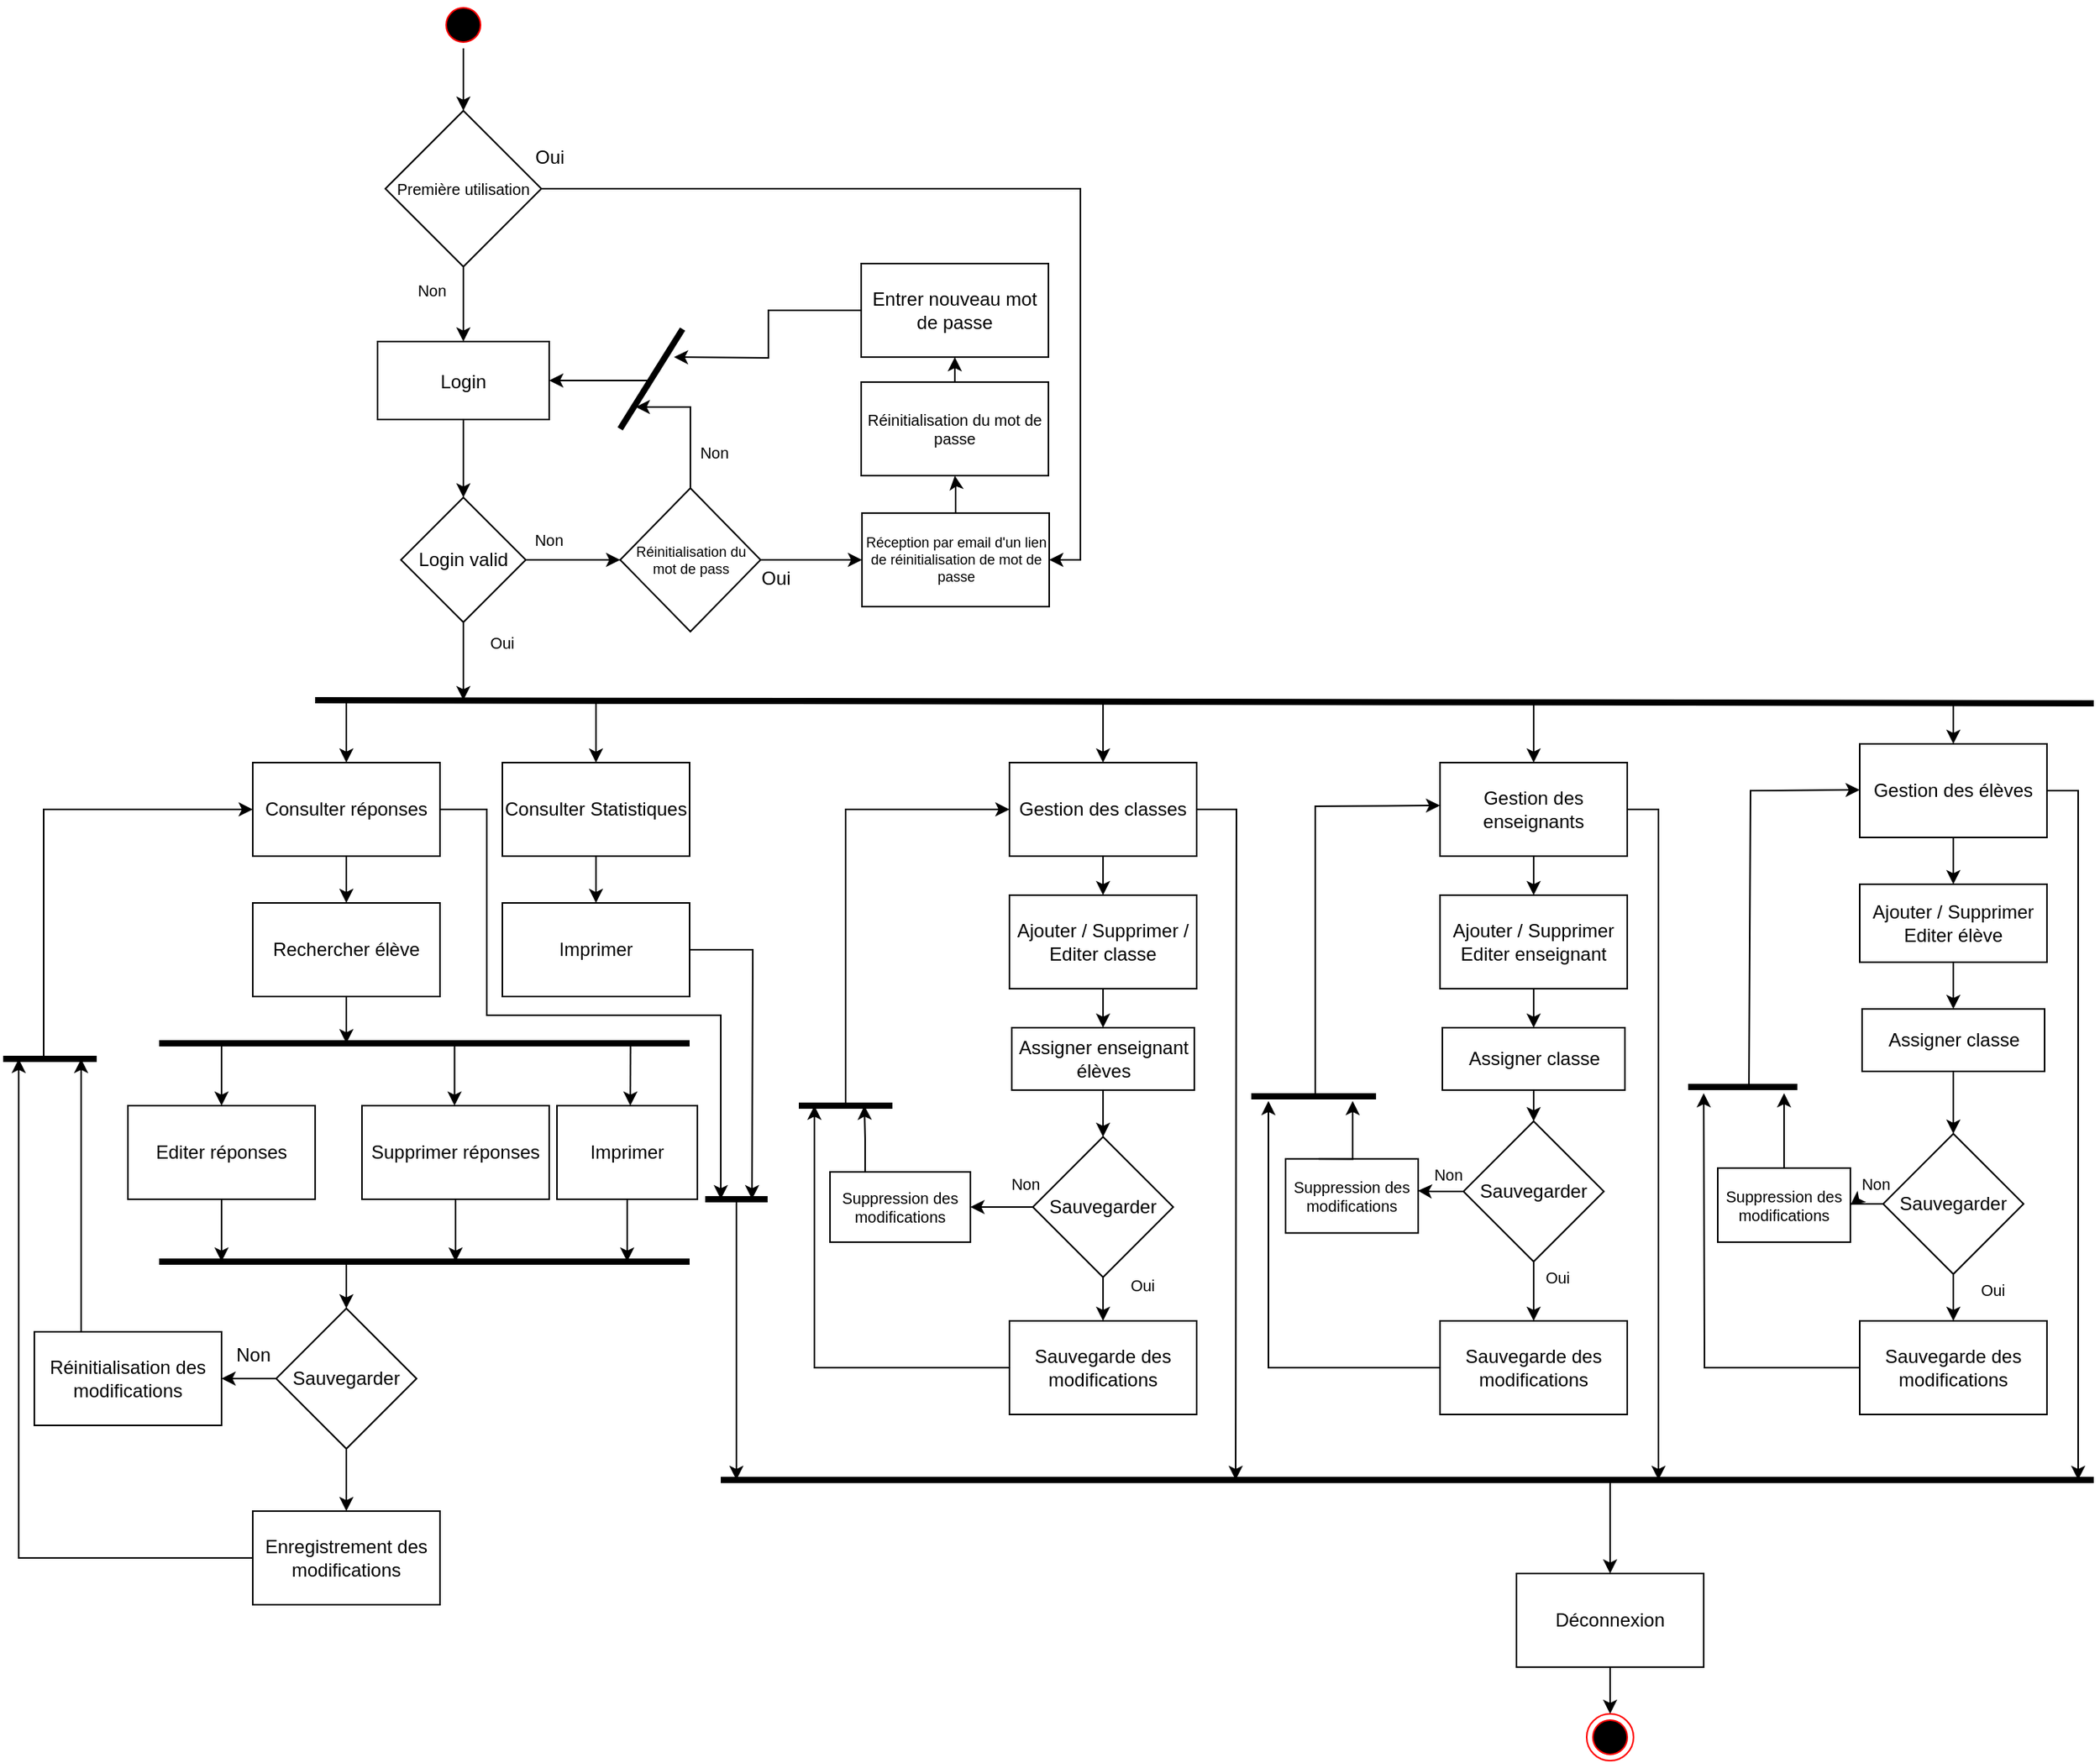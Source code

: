 <mxfile version="19.0.3" type="github">
  <diagram name="Page-1" id="e7e014a7-5840-1c2e-5031-d8a46d1fe8dd">
    <mxGraphModel dx="1671" dy="-974" grid="1" gridSize="10" guides="1" tooltips="1" connect="1" arrows="1" fold="1" page="1" pageScale="1" pageWidth="1169" pageHeight="826" background="none" math="0" shadow="0">
      <root>
        <mxCell id="0" />
        <mxCell id="1" parent="0" />
        <mxCell id="b-h9vzr8dmF4CkKrtyQC-57" style="edgeStyle=orthogonalEdgeStyle;rounded=0;orthogonalLoop=1;jettySize=auto;html=1;" parent="1" source="aiCcN-2ICW_fQ1aedBpy-7" edge="1">
          <mxGeometry relative="1" as="geometry">
            <mxPoint x="470" y="2428" as="targetPoint" />
            <Array as="points">
              <mxPoint x="320" y="2178" />
              <mxPoint x="320" y="2310" />
              <mxPoint x="470" y="2310" />
            </Array>
          </mxGeometry>
        </mxCell>
        <mxCell id="aiCcN-2ICW_fQ1aedBpy-7" value="Consulter réponses" style="rounded=0;whiteSpace=wrap;html=1;fillColor=none;" parent="1" vertex="1">
          <mxGeometry x="170" y="2148" width="120" height="60" as="geometry" />
        </mxCell>
        <mxCell id="aiCcN-2ICW_fQ1aedBpy-23" style="edgeStyle=orthogonalEdgeStyle;rounded=0;orthogonalLoop=1;jettySize=auto;html=1;strokeWidth=1;" parent="1" source="aiCcN-2ICW_fQ1aedBpy-9" edge="1">
          <mxGeometry relative="1" as="geometry">
            <mxPoint x="230" y="2328" as="targetPoint" />
          </mxGeometry>
        </mxCell>
        <mxCell id="aiCcN-2ICW_fQ1aedBpy-9" value="Rechercher élève" style="rounded=0;whiteSpace=wrap;html=1;fillColor=none;" parent="1" vertex="1">
          <mxGeometry x="170" y="2238" width="120" height="60" as="geometry" />
        </mxCell>
        <mxCell id="aiCcN-2ICW_fQ1aedBpy-12" value="" style="endArrow=none;html=1;rounded=0;strokeWidth=4;" parent="1" edge="1">
          <mxGeometry width="50" height="50" relative="1" as="geometry">
            <mxPoint x="210" y="2108" as="sourcePoint" />
            <mxPoint x="1350" y="2110" as="targetPoint" />
          </mxGeometry>
        </mxCell>
        <mxCell id="b-h9vzr8dmF4CkKrtyQC-61" style="edgeStyle=orthogonalEdgeStyle;rounded=0;orthogonalLoop=1;jettySize=auto;html=1;" parent="1" source="aiCcN-2ICW_fQ1aedBpy-13" edge="1">
          <mxGeometry relative="1" as="geometry">
            <mxPoint x="150" y="2468" as="targetPoint" />
          </mxGeometry>
        </mxCell>
        <mxCell id="aiCcN-2ICW_fQ1aedBpy-13" value="Editer réponses" style="rounded=0;whiteSpace=wrap;html=1;fillColor=none;" parent="1" vertex="1">
          <mxGeometry x="90" y="2368" width="120" height="60" as="geometry" />
        </mxCell>
        <mxCell id="b-h9vzr8dmF4CkKrtyQC-55" style="edgeStyle=orthogonalEdgeStyle;rounded=0;orthogonalLoop=1;jettySize=auto;html=1;entryX=0.5;entryY=0;entryDx=0;entryDy=0;" parent="1" source="aiCcN-2ICW_fQ1aedBpy-15" target="b-h9vzr8dmF4CkKrtyQC-54" edge="1">
          <mxGeometry relative="1" as="geometry" />
        </mxCell>
        <mxCell id="aiCcN-2ICW_fQ1aedBpy-15" value="Consulter Statistiques" style="rounded=0;whiteSpace=wrap;html=1;fillColor=none;" parent="1" vertex="1">
          <mxGeometry x="330" y="2148" width="120" height="60" as="geometry" />
        </mxCell>
        <mxCell id="aiCcN-2ICW_fQ1aedBpy-16" value="" style="endArrow=classic;html=1;rounded=0;strokeWidth=1;entryX=0.5;entryY=0;entryDx=0;entryDy=0;" parent="1" target="aiCcN-2ICW_fQ1aedBpy-7" edge="1">
          <mxGeometry width="50" height="50" relative="1" as="geometry">
            <mxPoint x="230" y="2108" as="sourcePoint" />
            <mxPoint x="570" y="2158" as="targetPoint" />
          </mxGeometry>
        </mxCell>
        <mxCell id="aiCcN-2ICW_fQ1aedBpy-17" value="" style="endArrow=classic;html=1;rounded=0;strokeWidth=1;entryX=0.5;entryY=0;entryDx=0;entryDy=0;" parent="1" target="aiCcN-2ICW_fQ1aedBpy-15" edge="1">
          <mxGeometry width="50" height="50" relative="1" as="geometry">
            <mxPoint x="390" y="2108" as="sourcePoint" />
            <mxPoint x="240" y="2158" as="targetPoint" />
          </mxGeometry>
        </mxCell>
        <mxCell id="aiCcN-2ICW_fQ1aedBpy-18" value="" style="endArrow=none;html=1;rounded=0;strokeWidth=4;" parent="1" edge="1">
          <mxGeometry width="50" height="50" relative="1" as="geometry">
            <mxPoint x="110" y="2328" as="sourcePoint" />
            <mxPoint x="450" y="2328" as="targetPoint" />
          </mxGeometry>
        </mxCell>
        <mxCell id="aiCcN-2ICW_fQ1aedBpy-19" value="" style="endArrow=classic;html=1;rounded=0;strokeWidth=1;" parent="1" edge="1">
          <mxGeometry width="50" height="50" relative="1" as="geometry">
            <mxPoint x="299.33" y="2328" as="sourcePoint" />
            <mxPoint x="299.33" y="2368" as="targetPoint" />
          </mxGeometry>
        </mxCell>
        <mxCell id="aiCcN-2ICW_fQ1aedBpy-20" value="" style="endArrow=classic;html=1;rounded=0;strokeWidth=1;" parent="1" edge="1">
          <mxGeometry width="50" height="50" relative="1" as="geometry">
            <mxPoint x="150" y="2328" as="sourcePoint" />
            <mxPoint x="150" y="2368" as="targetPoint" />
          </mxGeometry>
        </mxCell>
        <mxCell id="aiCcN-2ICW_fQ1aedBpy-21" value="" style="endArrow=classic;html=1;rounded=0;strokeWidth=1;exitX=0.5;exitY=1;exitDx=0;exitDy=0;" parent="1" source="aiCcN-2ICW_fQ1aedBpy-7" edge="1">
          <mxGeometry width="50" height="50" relative="1" as="geometry">
            <mxPoint x="520" y="2288" as="sourcePoint" />
            <mxPoint x="230" y="2238" as="targetPoint" />
          </mxGeometry>
        </mxCell>
        <mxCell id="b-h9vzr8dmF4CkKrtyQC-62" style="edgeStyle=orthogonalEdgeStyle;rounded=0;orthogonalLoop=1;jettySize=auto;html=1;" parent="1" source="aiCcN-2ICW_fQ1aedBpy-22" edge="1">
          <mxGeometry relative="1" as="geometry">
            <mxPoint x="300" y="2468" as="targetPoint" />
          </mxGeometry>
        </mxCell>
        <mxCell id="aiCcN-2ICW_fQ1aedBpy-22" value="Supprimer réponses" style="rounded=0;whiteSpace=wrap;html=1;fillColor=none;" parent="1" vertex="1">
          <mxGeometry x="240" y="2368" width="120" height="60" as="geometry" />
        </mxCell>
        <mxCell id="aiCcN-2ICW_fQ1aedBpy-24" value="" style="endArrow=none;html=1;rounded=0;strokeWidth=4;" parent="1" edge="1">
          <mxGeometry width="50" height="50" relative="1" as="geometry">
            <mxPoint x="110" y="2468" as="sourcePoint" />
            <mxPoint x="450" y="2468" as="targetPoint" />
          </mxGeometry>
        </mxCell>
        <mxCell id="aiCcN-2ICW_fQ1aedBpy-36" style="edgeStyle=orthogonalEdgeStyle;rounded=0;orthogonalLoop=1;jettySize=auto;html=1;entryX=1;entryY=0.5;entryDx=0;entryDy=0;strokeWidth=1;" parent="1" source="aiCcN-2ICW_fQ1aedBpy-28" target="aiCcN-2ICW_fQ1aedBpy-35" edge="1">
          <mxGeometry relative="1" as="geometry" />
        </mxCell>
        <mxCell id="aiCcN-2ICW_fQ1aedBpy-39" value="" style="edgeStyle=orthogonalEdgeStyle;rounded=0;orthogonalLoop=1;jettySize=auto;html=1;strokeWidth=1;" parent="1" source="aiCcN-2ICW_fQ1aedBpy-28" target="aiCcN-2ICW_fQ1aedBpy-38" edge="1">
          <mxGeometry relative="1" as="geometry" />
        </mxCell>
        <mxCell id="aiCcN-2ICW_fQ1aedBpy-28" value="Sauvegarder" style="rhombus;whiteSpace=wrap;html=1;fillColor=none;" parent="1" vertex="1">
          <mxGeometry x="185" y="2498" width="90" height="90" as="geometry" />
        </mxCell>
        <mxCell id="aiCcN-2ICW_fQ1aedBpy-29" value="" style="endArrow=classic;html=1;rounded=0;strokeWidth=1;entryX=0.5;entryY=0;entryDx=0;entryDy=0;" parent="1" target="aiCcN-2ICW_fQ1aedBpy-28" edge="1">
          <mxGeometry width="50" height="50" relative="1" as="geometry">
            <mxPoint x="230" y="2468" as="sourcePoint" />
            <mxPoint x="570" y="2488" as="targetPoint" />
          </mxGeometry>
        </mxCell>
        <mxCell id="aiCcN-2ICW_fQ1aedBpy-33" value="Non" style="text;html=1;align=center;verticalAlign=middle;resizable=0;points=[];autosize=1;strokeColor=none;fillColor=none;" parent="1" vertex="1">
          <mxGeometry x="150" y="2518" width="40" height="20" as="geometry" />
        </mxCell>
        <mxCell id="aiCcN-2ICW_fQ1aedBpy-42" style="edgeStyle=orthogonalEdgeStyle;rounded=0;orthogonalLoop=1;jettySize=auto;html=1;exitX=0.25;exitY=0;exitDx=0;exitDy=0;strokeWidth=1;" parent="1" source="aiCcN-2ICW_fQ1aedBpy-35" edge="1">
          <mxGeometry relative="1" as="geometry">
            <mxPoint x="60" y="2338" as="targetPoint" />
          </mxGeometry>
        </mxCell>
        <mxCell id="aiCcN-2ICW_fQ1aedBpy-35" value="Réinitialisation des modifications" style="rounded=0;whiteSpace=wrap;html=1;fillColor=none;" parent="1" vertex="1">
          <mxGeometry x="30" y="2513" width="120" height="60" as="geometry" />
        </mxCell>
        <mxCell id="aiCcN-2ICW_fQ1aedBpy-40" style="edgeStyle=orthogonalEdgeStyle;rounded=0;orthogonalLoop=1;jettySize=auto;html=1;strokeWidth=1;" parent="1" source="aiCcN-2ICW_fQ1aedBpy-38" edge="1">
          <mxGeometry relative="1" as="geometry">
            <mxPoint x="20" y="2338" as="targetPoint" />
            <Array as="points">
              <mxPoint x="20" y="2658" />
              <mxPoint x="20" y="2338" />
            </Array>
          </mxGeometry>
        </mxCell>
        <mxCell id="aiCcN-2ICW_fQ1aedBpy-38" value="Enregistrement des modifications" style="whiteSpace=wrap;html=1;fillColor=none;strokeColor=rgb(0, 0, 0);fontColor=rgb(0, 0, 0);" parent="1" vertex="1">
          <mxGeometry x="170" y="2628" width="120" height="60" as="geometry" />
        </mxCell>
        <mxCell id="aiCcN-2ICW_fQ1aedBpy-41" value="" style="endArrow=none;html=1;rounded=0;strokeWidth=4;" parent="1" edge="1">
          <mxGeometry width="50" height="50" relative="1" as="geometry">
            <mxPoint x="10" y="2338" as="sourcePoint" />
            <mxPoint x="70" y="2338" as="targetPoint" />
          </mxGeometry>
        </mxCell>
        <mxCell id="aiCcN-2ICW_fQ1aedBpy-43" value="" style="endArrow=classic;html=1;rounded=0;strokeWidth=1;entryX=0;entryY=0.5;entryDx=0;entryDy=0;" parent="1" target="aiCcN-2ICW_fQ1aedBpy-7" edge="1">
          <mxGeometry width="50" height="50" relative="1" as="geometry">
            <mxPoint x="36" y="2338" as="sourcePoint" />
            <mxPoint x="245" y="2048" as="targetPoint" />
            <Array as="points">
              <mxPoint x="36" y="2178" />
            </Array>
          </mxGeometry>
        </mxCell>
        <mxCell id="aiCcN-2ICW_fQ1aedBpy-47" value="" style="endArrow=none;html=1;rounded=0;strokeWidth=4;" parent="1" edge="1">
          <mxGeometry width="50" height="50" relative="1" as="geometry">
            <mxPoint x="460" y="2428" as="sourcePoint" />
            <mxPoint x="500" y="2428" as="targetPoint" />
          </mxGeometry>
        </mxCell>
        <mxCell id="KSqhROhMekhIrwH0KYsW-96" style="edgeStyle=orthogonalEdgeStyle;rounded=0;orthogonalLoop=1;jettySize=auto;html=1;entryX=0.5;entryY=0;entryDx=0;entryDy=0;fontSize=10;" parent="1" source="aiCcN-2ICW_fQ1aedBpy-48" target="aiCcN-2ICW_fQ1aedBpy-51" edge="1">
          <mxGeometry relative="1" as="geometry" />
        </mxCell>
        <mxCell id="aiCcN-2ICW_fQ1aedBpy-48" value="Déconnexion" style="rounded=0;whiteSpace=wrap;html=1;fillColor=none;" parent="1" vertex="1">
          <mxGeometry x="980" y="2668" width="120" height="60" as="geometry" />
        </mxCell>
        <mxCell id="aiCcN-2ICW_fQ1aedBpy-51" value="" style="ellipse;html=1;shape=endState;fillColor=#000000;strokeColor=#ff0000;" parent="1" vertex="1">
          <mxGeometry x="1025" y="2758" width="30" height="30" as="geometry" />
        </mxCell>
        <mxCell id="KSqhROhMekhIrwH0KYsW-14" value="" style="edgeStyle=orthogonalEdgeStyle;rounded=0;orthogonalLoop=1;jettySize=auto;html=1;" parent="1" source="KSqhROhMekhIrwH0KYsW-10" target="KSqhROhMekhIrwH0KYsW-13" edge="1">
          <mxGeometry relative="1" as="geometry" />
        </mxCell>
        <mxCell id="KSqhROhMekhIrwH0KYsW-93" style="edgeStyle=orthogonalEdgeStyle;rounded=0;orthogonalLoop=1;jettySize=auto;html=1;fontSize=10;" parent="1" source="KSqhROhMekhIrwH0KYsW-10" edge="1">
          <mxGeometry relative="1" as="geometry">
            <mxPoint x="800" y="2608" as="targetPoint" />
          </mxGeometry>
        </mxCell>
        <mxCell id="KSqhROhMekhIrwH0KYsW-10" value="Gestion des classes" style="rounded=0;whiteSpace=wrap;html=1;fillColor=none;" parent="1" vertex="1">
          <mxGeometry x="655" y="2148" width="120" height="60" as="geometry" />
        </mxCell>
        <mxCell id="KSqhROhMekhIrwH0KYsW-19" value="" style="edgeStyle=orthogonalEdgeStyle;rounded=0;orthogonalLoop=1;jettySize=auto;html=1;" parent="1" source="KSqhROhMekhIrwH0KYsW-11" target="KSqhROhMekhIrwH0KYsW-18" edge="1">
          <mxGeometry relative="1" as="geometry" />
        </mxCell>
        <mxCell id="KSqhROhMekhIrwH0KYsW-94" style="edgeStyle=orthogonalEdgeStyle;rounded=0;orthogonalLoop=1;jettySize=auto;html=1;fontSize=10;" parent="1" source="KSqhROhMekhIrwH0KYsW-11" edge="1">
          <mxGeometry relative="1" as="geometry">
            <mxPoint x="1071" y="2608" as="targetPoint" />
            <Array as="points">
              <mxPoint x="1071" y="2178" />
              <mxPoint x="1071" y="2608" />
            </Array>
          </mxGeometry>
        </mxCell>
        <mxCell id="KSqhROhMekhIrwH0KYsW-11" value="Gestion des enseignants" style="rounded=0;whiteSpace=wrap;html=1;fillColor=none;" parent="1" vertex="1">
          <mxGeometry x="931" y="2148" width="120" height="60" as="geometry" />
        </mxCell>
        <mxCell id="KSqhROhMekhIrwH0KYsW-21" value="" style="edgeStyle=orthogonalEdgeStyle;rounded=0;orthogonalLoop=1;jettySize=auto;html=1;" parent="1" source="KSqhROhMekhIrwH0KYsW-12" target="KSqhROhMekhIrwH0KYsW-20" edge="1">
          <mxGeometry relative="1" as="geometry" />
        </mxCell>
        <mxCell id="KSqhROhMekhIrwH0KYsW-95" style="edgeStyle=orthogonalEdgeStyle;rounded=0;orthogonalLoop=1;jettySize=auto;html=1;fontSize=10;" parent="1" source="KSqhROhMekhIrwH0KYsW-12" edge="1">
          <mxGeometry relative="1" as="geometry">
            <mxPoint x="1340" y="2608" as="targetPoint" />
            <Array as="points">
              <mxPoint x="1340" y="2166" />
              <mxPoint x="1340" y="2608" />
            </Array>
          </mxGeometry>
        </mxCell>
        <mxCell id="KSqhROhMekhIrwH0KYsW-12" value="Gestion des élèves" style="rounded=0;whiteSpace=wrap;html=1;fillColor=none;" parent="1" vertex="1">
          <mxGeometry x="1200" y="2136" width="120" height="60" as="geometry" />
        </mxCell>
        <mxCell id="KSqhROhMekhIrwH0KYsW-81" style="edgeStyle=orthogonalEdgeStyle;rounded=0;orthogonalLoop=1;jettySize=auto;html=1;exitX=0.5;exitY=1;exitDx=0;exitDy=0;entryX=0.5;entryY=0;entryDx=0;entryDy=0;fontSize=10;" parent="1" source="KSqhROhMekhIrwH0KYsW-13" target="KSqhROhMekhIrwH0KYsW-80" edge="1">
          <mxGeometry relative="1" as="geometry" />
        </mxCell>
        <mxCell id="KSqhROhMekhIrwH0KYsW-13" value="Ajouter / Supprimer / Editer classe" style="whiteSpace=wrap;html=1;fillColor=none;strokeColor=rgb(0, 0, 0);fontColor=rgb(0, 0, 0);rounded=0;" parent="1" vertex="1">
          <mxGeometry x="655" y="2233" width="120" height="60" as="geometry" />
        </mxCell>
        <mxCell id="KSqhROhMekhIrwH0KYsW-34" value="" style="edgeStyle=orthogonalEdgeStyle;rounded=0;orthogonalLoop=1;jettySize=auto;html=1;" parent="1" source="KSqhROhMekhIrwH0KYsW-15" target="KSqhROhMekhIrwH0KYsW-33" edge="1">
          <mxGeometry relative="1" as="geometry" />
        </mxCell>
        <mxCell id="KSqhROhMekhIrwH0KYsW-56" style="edgeStyle=orthogonalEdgeStyle;rounded=0;orthogonalLoop=1;jettySize=auto;html=1;entryX=1;entryY=0.5;entryDx=0;entryDy=0;fontSize=10;" parent="1" source="KSqhROhMekhIrwH0KYsW-15" target="KSqhROhMekhIrwH0KYsW-55" edge="1">
          <mxGeometry relative="1" as="geometry" />
        </mxCell>
        <mxCell id="KSqhROhMekhIrwH0KYsW-15" value="Sauvegarder" style="rhombus;whiteSpace=wrap;html=1;fillColor=none;" parent="1" vertex="1">
          <mxGeometry x="670" y="2388" width="90" height="90" as="geometry" />
        </mxCell>
        <mxCell id="KSqhROhMekhIrwH0KYsW-78" style="edgeStyle=orthogonalEdgeStyle;rounded=0;orthogonalLoop=1;jettySize=auto;html=1;entryX=0.5;entryY=0;entryDx=0;entryDy=0;fontSize=10;" parent="1" source="KSqhROhMekhIrwH0KYsW-18" target="KSqhROhMekhIrwH0KYsW-77" edge="1">
          <mxGeometry relative="1" as="geometry" />
        </mxCell>
        <mxCell id="KSqhROhMekhIrwH0KYsW-18" value="Ajouter / Supprimer Editer enseignant" style="whiteSpace=wrap;html=1;fillColor=none;strokeColor=rgb(0, 0, 0);fontColor=rgb(0, 0, 0);rounded=0;" parent="1" vertex="1">
          <mxGeometry x="931" y="2233" width="120" height="60" as="geometry" />
        </mxCell>
        <mxCell id="KSqhROhMekhIrwH0KYsW-75" style="edgeStyle=orthogonalEdgeStyle;rounded=0;orthogonalLoop=1;jettySize=auto;html=1;entryX=0.5;entryY=0;entryDx=0;entryDy=0;fontSize=10;" parent="1" source="KSqhROhMekhIrwH0KYsW-20" target="KSqhROhMekhIrwH0KYsW-73" edge="1">
          <mxGeometry relative="1" as="geometry" />
        </mxCell>
        <mxCell id="KSqhROhMekhIrwH0KYsW-20" value="Ajouter / Supprimer Editer élève" style="whiteSpace=wrap;html=1;fillColor=none;strokeColor=rgb(0, 0, 0);fontColor=rgb(0, 0, 0);rounded=0;" parent="1" vertex="1">
          <mxGeometry x="1200" y="2226" width="120" height="50" as="geometry" />
        </mxCell>
        <mxCell id="KSqhROhMekhIrwH0KYsW-36" value="" style="edgeStyle=orthogonalEdgeStyle;rounded=0;orthogonalLoop=1;jettySize=auto;html=1;" parent="1" source="KSqhROhMekhIrwH0KYsW-28" target="KSqhROhMekhIrwH0KYsW-35" edge="1">
          <mxGeometry relative="1" as="geometry" />
        </mxCell>
        <mxCell id="KSqhROhMekhIrwH0KYsW-66" style="edgeStyle=orthogonalEdgeStyle;rounded=0;orthogonalLoop=1;jettySize=auto;html=1;entryX=0.997;entryY=0.428;entryDx=0;entryDy=0;fontSize=10;entryPerimeter=0;" parent="1" source="KSqhROhMekhIrwH0KYsW-28" target="KSqhROhMekhIrwH0KYsW-62" edge="1">
          <mxGeometry relative="1" as="geometry" />
        </mxCell>
        <mxCell id="KSqhROhMekhIrwH0KYsW-28" value="Sauvegarder" style="rhombus;whiteSpace=wrap;html=1;fillColor=none;" parent="1" vertex="1">
          <mxGeometry x="946" y="2378" width="90" height="90" as="geometry" />
        </mxCell>
        <mxCell id="KSqhROhMekhIrwH0KYsW-38" style="edgeStyle=orthogonalEdgeStyle;rounded=0;orthogonalLoop=1;jettySize=auto;html=1;entryX=0.5;entryY=0;entryDx=0;entryDy=0;" parent="1" source="KSqhROhMekhIrwH0KYsW-29" target="KSqhROhMekhIrwH0KYsW-37" edge="1">
          <mxGeometry relative="1" as="geometry" />
        </mxCell>
        <mxCell id="X0ZDAJq-gm27HYrE-t6L-4" style="edgeStyle=orthogonalEdgeStyle;rounded=0;orthogonalLoop=1;jettySize=auto;html=1;entryX=1;entryY=0.5;entryDx=0;entryDy=0;" edge="1" parent="1" source="KSqhROhMekhIrwH0KYsW-29" target="KSqhROhMekhIrwH0KYsW-69">
          <mxGeometry relative="1" as="geometry" />
        </mxCell>
        <mxCell id="KSqhROhMekhIrwH0KYsW-29" value="Sauvegarder" style="rhombus;whiteSpace=wrap;html=1;fillColor=none;" parent="1" vertex="1">
          <mxGeometry x="1215" y="2386" width="90" height="90" as="geometry" />
        </mxCell>
        <mxCell id="KSqhROhMekhIrwH0KYsW-57" style="edgeStyle=orthogonalEdgeStyle;rounded=0;orthogonalLoop=1;jettySize=auto;html=1;fontSize=10;" parent="1" source="KSqhROhMekhIrwH0KYsW-33" edge="1">
          <mxGeometry relative="1" as="geometry">
            <mxPoint x="530" y="2368" as="targetPoint" />
            <Array as="points">
              <mxPoint x="530" y="2536" />
            </Array>
          </mxGeometry>
        </mxCell>
        <mxCell id="KSqhROhMekhIrwH0KYsW-33" value="Sauvegarde des modifications" style="whiteSpace=wrap;html=1;fillColor=none;strokeColor=rgb(0, 0, 0);fontColor=rgb(0, 0, 0);" parent="1" vertex="1">
          <mxGeometry x="655" y="2506" width="120" height="60" as="geometry" />
        </mxCell>
        <mxCell id="KSqhROhMekhIrwH0KYsW-65" style="edgeStyle=orthogonalEdgeStyle;rounded=0;orthogonalLoop=1;jettySize=auto;html=1;fontSize=10;" parent="1" source="KSqhROhMekhIrwH0KYsW-35" edge="1">
          <mxGeometry relative="1" as="geometry">
            <mxPoint x="821" y="2365" as="targetPoint" />
            <Array as="points">
              <mxPoint x="821" y="2536" />
              <mxPoint x="821" y="2368" />
            </Array>
          </mxGeometry>
        </mxCell>
        <mxCell id="KSqhROhMekhIrwH0KYsW-35" value="Sauvegarde des modifications" style="whiteSpace=wrap;html=1;fillColor=none;strokeColor=rgb(0, 0, 0);fontColor=rgb(0, 0, 0);" parent="1" vertex="1">
          <mxGeometry x="931" y="2506" width="120" height="60" as="geometry" />
        </mxCell>
        <mxCell id="X0ZDAJq-gm27HYrE-t6L-6" style="edgeStyle=orthogonalEdgeStyle;rounded=0;orthogonalLoop=1;jettySize=auto;html=1;" edge="1" parent="1" source="KSqhROhMekhIrwH0KYsW-37">
          <mxGeometry relative="1" as="geometry">
            <mxPoint x="1100" y="2360" as="targetPoint" />
          </mxGeometry>
        </mxCell>
        <mxCell id="KSqhROhMekhIrwH0KYsW-37" value="Sauvegarde des modifications" style="whiteSpace=wrap;html=1;fillColor=none;strokeColor=rgb(0, 0, 0);fontColor=rgb(0, 0, 0);" parent="1" vertex="1">
          <mxGeometry x="1200" y="2506" width="120" height="60" as="geometry" />
        </mxCell>
        <mxCell id="KSqhROhMekhIrwH0KYsW-42" value="&lt;font style=&quot;font-size: 10px;&quot;&gt;Non&lt;/font&gt;" style="text;html=1;align=center;verticalAlign=middle;resizable=0;points=[];autosize=1;strokeColor=none;fillColor=none;" parent="1" vertex="1">
          <mxGeometry x="650" y="2408" width="30" height="20" as="geometry" />
        </mxCell>
        <mxCell id="KSqhROhMekhIrwH0KYsW-43" value="&lt;font style=&quot;font-size: 10px;&quot;&gt;Non&lt;/font&gt;" style="text;html=1;align=center;verticalAlign=middle;resizable=0;points=[];autosize=1;strokeColor=none;fillColor=none;" parent="1" vertex="1">
          <mxGeometry x="921" y="2402.15" width="30" height="20" as="geometry" />
        </mxCell>
        <mxCell id="KSqhROhMekhIrwH0KYsW-44" value="&lt;font style=&quot;font-size: 10px;&quot;&gt;Non&lt;/font&gt;" style="text;html=1;align=center;verticalAlign=middle;resizable=0;points=[];autosize=1;strokeColor=none;fillColor=none;" parent="1" vertex="1">
          <mxGeometry x="1195" y="2408" width="30" height="20" as="geometry" />
        </mxCell>
        <mxCell id="KSqhROhMekhIrwH0KYsW-45" value="&lt;font style=&quot;font-size: 10px;&quot;&gt;Oui&lt;/font&gt;" style="text;html=1;align=center;verticalAlign=middle;resizable=0;points=[];autosize=1;strokeColor=none;fillColor=none;" parent="1" vertex="1">
          <mxGeometry x="725" y="2473" width="30" height="20" as="geometry" />
        </mxCell>
        <mxCell id="KSqhROhMekhIrwH0KYsW-46" value="&lt;font style=&quot;font-size: 10px;&quot;&gt;Oui&lt;/font&gt;" style="text;html=1;align=center;verticalAlign=middle;resizable=0;points=[];autosize=1;strokeColor=none;fillColor=none;" parent="1" vertex="1">
          <mxGeometry x="991" y="2468" width="30" height="20" as="geometry" />
        </mxCell>
        <mxCell id="KSqhROhMekhIrwH0KYsW-47" value="&lt;font style=&quot;font-size: 10px;&quot;&gt;Oui&lt;/font&gt;" style="text;html=1;align=center;verticalAlign=middle;resizable=0;points=[];autosize=1;strokeColor=none;fillColor=none;" parent="1" vertex="1">
          <mxGeometry x="1270" y="2476" width="30" height="20" as="geometry" />
        </mxCell>
        <mxCell id="KSqhROhMekhIrwH0KYsW-58" style="edgeStyle=orthogonalEdgeStyle;rounded=0;orthogonalLoop=1;jettySize=auto;html=1;exitX=0.25;exitY=0;exitDx=0;exitDy=0;fontSize=10;" parent="1" source="KSqhROhMekhIrwH0KYsW-55" edge="1">
          <mxGeometry relative="1" as="geometry">
            <mxPoint x="562" y="2368" as="targetPoint" />
            <Array as="points">
              <mxPoint x="562" y="2389" />
              <mxPoint x="562" y="2368" />
            </Array>
          </mxGeometry>
        </mxCell>
        <mxCell id="KSqhROhMekhIrwH0KYsW-55" value="Suppression des modifications" style="rounded=0;whiteSpace=wrap;html=1;fontSize=10;fillColor=none;" parent="1" vertex="1">
          <mxGeometry x="540" y="2410.5" width="90" height="45" as="geometry" />
        </mxCell>
        <mxCell id="KSqhROhMekhIrwH0KYsW-59" value="" style="endArrow=none;html=1;rounded=0;strokeWidth=4;" parent="1" edge="1">
          <mxGeometry width="50" height="50" relative="1" as="geometry">
            <mxPoint x="520" y="2368" as="sourcePoint" />
            <mxPoint x="580" y="2368" as="targetPoint" />
          </mxGeometry>
        </mxCell>
        <mxCell id="KSqhROhMekhIrwH0KYsW-60" value="" style="endArrow=classic;html=1;rounded=0;fontSize=10;entryX=0;entryY=0.5;entryDx=0;entryDy=0;" parent="1" target="KSqhROhMekhIrwH0KYsW-10" edge="1">
          <mxGeometry width="50" height="50" relative="1" as="geometry">
            <mxPoint x="550" y="2368" as="sourcePoint" />
            <mxPoint x="440" y="2258" as="targetPoint" />
            <Array as="points">
              <mxPoint x="550" y="2178" />
            </Array>
          </mxGeometry>
        </mxCell>
        <mxCell id="KSqhROhMekhIrwH0KYsW-61" style="edgeStyle=orthogonalEdgeStyle;rounded=0;orthogonalLoop=1;jettySize=auto;html=1;exitX=0.25;exitY=0;exitDx=0;exitDy=0;fontSize=10;" parent="1" source="KSqhROhMekhIrwH0KYsW-62" edge="1">
          <mxGeometry relative="1" as="geometry">
            <mxPoint x="875" y="2365" as="targetPoint" />
            <Array as="points">
              <mxPoint x="875" y="2402" />
            </Array>
          </mxGeometry>
        </mxCell>
        <mxCell id="KSqhROhMekhIrwH0KYsW-62" value="Suppression des modifications" style="rounded=0;whiteSpace=wrap;html=1;fontSize=10;fillColor=none;" parent="1" vertex="1">
          <mxGeometry x="832" y="2402.15" width="85" height="47.5" as="geometry" />
        </mxCell>
        <mxCell id="KSqhROhMekhIrwH0KYsW-63" value="" style="endArrow=none;html=1;rounded=0;strokeWidth=4;" parent="1" edge="1">
          <mxGeometry width="50" height="50" relative="1" as="geometry">
            <mxPoint x="810" y="2362" as="sourcePoint" />
            <mxPoint x="890" y="2362" as="targetPoint" />
          </mxGeometry>
        </mxCell>
        <mxCell id="KSqhROhMekhIrwH0KYsW-64" value="" style="endArrow=classic;html=1;rounded=0;fontSize=10;entryX=0;entryY=0.5;entryDx=0;entryDy=0;" parent="1" edge="1">
          <mxGeometry width="50" height="50" relative="1" as="geometry">
            <mxPoint x="851" y="2360" as="sourcePoint" />
            <mxPoint x="931" y="2175.5" as="targetPoint" />
            <Array as="points">
              <mxPoint x="851" y="2176" />
            </Array>
          </mxGeometry>
        </mxCell>
        <mxCell id="X0ZDAJq-gm27HYrE-t6L-5" style="edgeStyle=orthogonalEdgeStyle;rounded=0;orthogonalLoop=1;jettySize=auto;html=1;" edge="1" parent="1" source="KSqhROhMekhIrwH0KYsW-69">
          <mxGeometry relative="1" as="geometry">
            <mxPoint x="1151.5" y="2360" as="targetPoint" />
          </mxGeometry>
        </mxCell>
        <mxCell id="KSqhROhMekhIrwH0KYsW-69" value="Suppression des modifications" style="rounded=0;whiteSpace=wrap;html=1;fontSize=10;fillColor=none;" parent="1" vertex="1">
          <mxGeometry x="1109" y="2408" width="85" height="47.5" as="geometry" />
        </mxCell>
        <mxCell id="KSqhROhMekhIrwH0KYsW-70" value="" style="endArrow=none;html=1;rounded=0;strokeWidth=4;" parent="1" edge="1">
          <mxGeometry width="50" height="50" relative="1" as="geometry">
            <mxPoint x="1090" y="2356" as="sourcePoint" />
            <mxPoint x="1160" y="2356" as="targetPoint" />
          </mxGeometry>
        </mxCell>
        <mxCell id="KSqhROhMekhIrwH0KYsW-71" value="" style="endArrow=classic;html=1;rounded=0;fontSize=10;entryX=0;entryY=0.5;entryDx=0;entryDy=0;" parent="1" edge="1">
          <mxGeometry width="50" height="50" relative="1" as="geometry">
            <mxPoint x="1129" y="2355" as="sourcePoint" />
            <mxPoint x="1200" y="2165.5" as="targetPoint" />
            <Array as="points">
              <mxPoint x="1130" y="2166" />
            </Array>
          </mxGeometry>
        </mxCell>
        <mxCell id="KSqhROhMekhIrwH0KYsW-76" style="edgeStyle=orthogonalEdgeStyle;rounded=0;orthogonalLoop=1;jettySize=auto;html=1;entryX=0.5;entryY=0;entryDx=0;entryDy=0;fontSize=10;" parent="1" source="KSqhROhMekhIrwH0KYsW-73" target="KSqhROhMekhIrwH0KYsW-29" edge="1">
          <mxGeometry relative="1" as="geometry" />
        </mxCell>
        <mxCell id="KSqhROhMekhIrwH0KYsW-73" value="Assigner classe" style="rounded=0;whiteSpace=wrap;html=1;fontSize=12;fillColor=none;" parent="1" vertex="1">
          <mxGeometry x="1201.5" y="2306" width="117" height="40" as="geometry" />
        </mxCell>
        <mxCell id="KSqhROhMekhIrwH0KYsW-79" style="edgeStyle=orthogonalEdgeStyle;rounded=0;orthogonalLoop=1;jettySize=auto;html=1;exitX=0.5;exitY=1;exitDx=0;exitDy=0;entryX=0.5;entryY=0;entryDx=0;entryDy=0;fontSize=10;" parent="1" source="KSqhROhMekhIrwH0KYsW-77" target="KSqhROhMekhIrwH0KYsW-28" edge="1">
          <mxGeometry relative="1" as="geometry" />
        </mxCell>
        <mxCell id="KSqhROhMekhIrwH0KYsW-77" value="Assigner classe" style="rounded=0;whiteSpace=wrap;html=1;fontSize=12;fillColor=none;" parent="1" vertex="1">
          <mxGeometry x="932.5" y="2318" width="117" height="40" as="geometry" />
        </mxCell>
        <mxCell id="KSqhROhMekhIrwH0KYsW-82" style="edgeStyle=orthogonalEdgeStyle;rounded=0;orthogonalLoop=1;jettySize=auto;html=1;entryX=0.5;entryY=0;entryDx=0;entryDy=0;fontSize=10;" parent="1" source="KSqhROhMekhIrwH0KYsW-80" target="KSqhROhMekhIrwH0KYsW-15" edge="1">
          <mxGeometry relative="1" as="geometry" />
        </mxCell>
        <mxCell id="KSqhROhMekhIrwH0KYsW-80" value="Assigner enseignant élèves" style="rounded=0;whiteSpace=wrap;html=1;fontSize=12;fillColor=none;" parent="1" vertex="1">
          <mxGeometry x="656.5" y="2318" width="117" height="40" as="geometry" />
        </mxCell>
        <mxCell id="KSqhROhMekhIrwH0KYsW-84" value="" style="endArrow=classic;html=1;rounded=0;fontSize=10;entryX=0.5;entryY=0;entryDx=0;entryDy=0;" parent="1" target="KSqhROhMekhIrwH0KYsW-10" edge="1">
          <mxGeometry width="50" height="50" relative="1" as="geometry">
            <mxPoint x="715" y="2108" as="sourcePoint" />
            <mxPoint x="1000" y="2178" as="targetPoint" />
          </mxGeometry>
        </mxCell>
        <mxCell id="KSqhROhMekhIrwH0KYsW-85" value="" style="endArrow=classic;html=1;rounded=0;fontSize=10;entryX=0.5;entryY=0;entryDx=0;entryDy=0;" parent="1" target="KSqhROhMekhIrwH0KYsW-11" edge="1">
          <mxGeometry width="50" height="50" relative="1" as="geometry">
            <mxPoint x="991" y="2108" as="sourcePoint" />
            <mxPoint x="991" y="2108" as="targetPoint" />
          </mxGeometry>
        </mxCell>
        <mxCell id="KSqhROhMekhIrwH0KYsW-86" value="" style="endArrow=classic;html=1;rounded=0;fontSize=10;entryX=0.5;entryY=0;entryDx=0;entryDy=0;" parent="1" target="KSqhROhMekhIrwH0KYsW-12" edge="1">
          <mxGeometry width="50" height="50" relative="1" as="geometry">
            <mxPoint x="1260" y="2108" as="sourcePoint" />
            <mxPoint x="1060" y="2198" as="targetPoint" />
          </mxGeometry>
        </mxCell>
        <mxCell id="KSqhROhMekhIrwH0KYsW-97" value="" style="endArrow=none;html=1;rounded=0;strokeWidth=4;" parent="1" edge="1">
          <mxGeometry width="50" height="50" relative="1" as="geometry">
            <mxPoint x="470" y="2608" as="sourcePoint" />
            <mxPoint x="1350" y="2608" as="targetPoint" />
          </mxGeometry>
        </mxCell>
        <mxCell id="KSqhROhMekhIrwH0KYsW-99" value="" style="endArrow=classic;html=1;rounded=0;fontSize=10;entryX=0.5;entryY=0;entryDx=0;entryDy=0;" parent="1" target="aiCcN-2ICW_fQ1aedBpy-48" edge="1">
          <mxGeometry width="50" height="50" relative="1" as="geometry">
            <mxPoint x="1040" y="2608" as="sourcePoint" />
            <mxPoint x="1000" y="2698" as="targetPoint" />
          </mxGeometry>
        </mxCell>
        <mxCell id="b-h9vzr8dmF4CkKrtyQC-27" style="edgeStyle=orthogonalEdgeStyle;rounded=0;orthogonalLoop=1;jettySize=auto;html=1;strokeWidth=1;" parent="1" source="b-h9vzr8dmF4CkKrtyQC-29" edge="1">
          <mxGeometry relative="1" as="geometry">
            <mxPoint x="305" y="2108" as="targetPoint" />
          </mxGeometry>
        </mxCell>
        <mxCell id="b-h9vzr8dmF4CkKrtyQC-28" style="edgeStyle=orthogonalEdgeStyle;rounded=0;orthogonalLoop=1;jettySize=auto;html=1;entryX=0;entryY=0.5;entryDx=0;entryDy=0;" parent="1" source="b-h9vzr8dmF4CkKrtyQC-29" target="b-h9vzr8dmF4CkKrtyQC-38" edge="1">
          <mxGeometry relative="1" as="geometry" />
        </mxCell>
        <mxCell id="b-h9vzr8dmF4CkKrtyQC-29" value="Login valid" style="rhombus;whiteSpace=wrap;html=1;fontColor=default;fillColor=none;" parent="1" vertex="1">
          <mxGeometry x="265" y="1978" width="80" height="80" as="geometry" />
        </mxCell>
        <mxCell id="b-h9vzr8dmF4CkKrtyQC-30" value="&lt;font style=&quot;font-size: 10px;&quot;&gt;Non&lt;/font&gt;" style="text;html=1;strokeColor=none;fillColor=none;align=center;verticalAlign=middle;whiteSpace=wrap;rounded=0;fontColor=default;" parent="1" vertex="1">
          <mxGeometry x="330" y="1990" width="60" height="30" as="geometry" />
        </mxCell>
        <mxCell id="b-h9vzr8dmF4CkKrtyQC-31" value="&lt;font style=&quot;font-size: 10px;&quot;&gt;Oui&lt;/font&gt;&lt;span style=&quot;color: rgba(0, 0, 0, 0); font-family: monospace; font-size: 0px; text-align: start;&quot;&gt;%3CmxGraphModel%3E%3Croot%3E%3CmxCell%20id%3D%220%22%2F%3E%3CmxCell%20id%3D%221%22%20parent%3D%220%22%2F%3E%3CmxCell%20id%3D%222%22%20value%3D%22%26lt%3Bfont%20style%3D%26quot%3Bfont-size%3A%2010px%3B%26quot%3B%26gt%3BNon%26lt%3B%2Ffont%26gt%3B%22%20style%3D%22text%3Bhtml%3D1%3BstrokeColor%3Dnone%3BfillColor%3Dnone%3Balign%3Dcenter%3BverticalAlign%3Dmiddle%3BwhiteSpace%3Dwrap%3Brounded%3D0%3BfontColor%3Ddefault%3B%22%20vertex%3D%221%22%20parent%3D%221%22%3E%3CmxGeometry%20x%3D%22320%22%20y%3D%22960%22%20width%3D%2260%22%20height%3D%2230%22%20as%3D%22geometry%22%2F%3E%3C%2FmxCell%3E%3C%2Froot%3E%3C%2FmxGraphModel%3E&lt;/span&gt;" style="text;html=1;strokeColor=none;fillColor=none;align=center;verticalAlign=middle;whiteSpace=wrap;rounded=0;fontColor=default;" parent="1" vertex="1">
          <mxGeometry x="300" y="2056" width="60" height="30" as="geometry" />
        </mxCell>
        <mxCell id="b-h9vzr8dmF4CkKrtyQC-32" value="Login" style="fillColor=none;" parent="1" vertex="1">
          <mxGeometry x="250" y="1878" width="110" height="50" as="geometry" />
        </mxCell>
        <mxCell id="b-h9vzr8dmF4CkKrtyQC-33" style="edgeStyle=orthogonalEdgeStyle;rounded=0;orthogonalLoop=1;jettySize=auto;html=1;entryX=0.5;entryY=0;entryDx=0;entryDy=0;fontColor=default;" parent="1" source="b-h9vzr8dmF4CkKrtyQC-32" target="b-h9vzr8dmF4CkKrtyQC-29" edge="1">
          <mxGeometry relative="1" as="geometry" />
        </mxCell>
        <mxCell id="b-h9vzr8dmF4CkKrtyQC-34" style="edgeStyle=orthogonalEdgeStyle;rounded=0;orthogonalLoop=1;jettySize=auto;html=1;entryX=0.5;entryY=0;entryDx=0;entryDy=0;fontSize=9;strokeWidth=1;" parent="1" source="b-h9vzr8dmF4CkKrtyQC-35" target="b-h9vzr8dmF4CkKrtyQC-49" edge="1">
          <mxGeometry relative="1" as="geometry" />
        </mxCell>
        <mxCell id="b-h9vzr8dmF4CkKrtyQC-35" value="" style="ellipse;shape=startState;fillColor=#000000;strokeColor=#ff0000;" parent="1" vertex="1">
          <mxGeometry x="290" y="1660" width="30" height="30" as="geometry" />
        </mxCell>
        <mxCell id="b-h9vzr8dmF4CkKrtyQC-36" style="edgeStyle=orthogonalEdgeStyle;rounded=0;orthogonalLoop=1;jettySize=auto;html=1;exitX=0.5;exitY=0;exitDx=0;exitDy=0;fontSize=9;strokeWidth=1;" parent="1" source="b-h9vzr8dmF4CkKrtyQC-38" edge="1">
          <mxGeometry relative="1" as="geometry">
            <mxPoint x="415.5" y="1920" as="targetPoint" />
            <Array as="points">
              <mxPoint x="450.5" y="1920" />
            </Array>
          </mxGeometry>
        </mxCell>
        <mxCell id="b-h9vzr8dmF4CkKrtyQC-37" style="edgeStyle=orthogonalEdgeStyle;rounded=0;orthogonalLoop=1;jettySize=auto;html=1;entryX=0;entryY=0.5;entryDx=0;entryDy=0;" parent="1" source="b-h9vzr8dmF4CkKrtyQC-38" target="b-h9vzr8dmF4CkKrtyQC-42" edge="1">
          <mxGeometry relative="1" as="geometry" />
        </mxCell>
        <mxCell id="b-h9vzr8dmF4CkKrtyQC-38" value="Réinitialisation du mot de pass" style="rhombus;whiteSpace=wrap;html=1;fillColor=none;fontSize=9;" parent="1" vertex="1">
          <mxGeometry x="405.5" y="1972" width="90" height="92" as="geometry" />
        </mxCell>
        <mxCell id="b-h9vzr8dmF4CkKrtyQC-39" value="&lt;font style=&quot;font-size: 10px;&quot;&gt;Non&lt;/font&gt;" style="text;html=1;strokeColor=none;fillColor=none;align=center;verticalAlign=middle;whiteSpace=wrap;rounded=0;fontColor=default;" parent="1" vertex="1">
          <mxGeometry x="435.5" y="1934" width="60" height="30" as="geometry" />
        </mxCell>
        <mxCell id="b-h9vzr8dmF4CkKrtyQC-40" value="Oui" style="text;html=1;align=center;verticalAlign=middle;resizable=0;points=[];autosize=1;strokeColor=none;fillColor=none;" parent="1" vertex="1">
          <mxGeometry x="490" y="2020" width="30" height="20" as="geometry" />
        </mxCell>
        <mxCell id="b-h9vzr8dmF4CkKrtyQC-41" value="" style="edgeStyle=orthogonalEdgeStyle;rounded=0;orthogonalLoop=1;jettySize=auto;html=1;fontSize=9;strokeWidth=1;" parent="1" source="b-h9vzr8dmF4CkKrtyQC-42" target="b-h9vzr8dmF4CkKrtyQC-46" edge="1">
          <mxGeometry relative="1" as="geometry" />
        </mxCell>
        <mxCell id="b-h9vzr8dmF4CkKrtyQC-42" value="Réception par email d&#39;un lien de réinitialisation de mot de passe" style="whiteSpace=wrap;html=1;fontSize=9;fillColor=none;" parent="1" vertex="1">
          <mxGeometry x="560.5" y="1988" width="120" height="60" as="geometry" />
        </mxCell>
        <mxCell id="b-h9vzr8dmF4CkKrtyQC-43" value="" style="endArrow=none;html=1;rounded=0;fontSize=9;strokeWidth=4;" parent="1" edge="1">
          <mxGeometry width="50" height="50" relative="1" as="geometry">
            <mxPoint x="405.5" y="1934" as="sourcePoint" />
            <mxPoint x="445.5" y="1870" as="targetPoint" />
          </mxGeometry>
        </mxCell>
        <mxCell id="b-h9vzr8dmF4CkKrtyQC-44" value="" style="endArrow=classic;html=1;rounded=0;fontSize=9;strokeWidth=1;entryX=1;entryY=0.5;entryDx=0;entryDy=0;" parent="1" edge="1">
          <mxGeometry width="50" height="50" relative="1" as="geometry">
            <mxPoint x="425.5" y="1903" as="sourcePoint" />
            <mxPoint x="360" y="1903" as="targetPoint" />
          </mxGeometry>
        </mxCell>
        <mxCell id="b-h9vzr8dmF4CkKrtyQC-45" style="edgeStyle=orthogonalEdgeStyle;rounded=0;orthogonalLoop=1;jettySize=auto;html=1;exitX=0.5;exitY=0;exitDx=0;exitDy=0;entryX=0.5;entryY=1;entryDx=0;entryDy=0;fontSize=10;" parent="1" source="b-h9vzr8dmF4CkKrtyQC-46" target="b-h9vzr8dmF4CkKrtyQC-53" edge="1">
          <mxGeometry relative="1" as="geometry" />
        </mxCell>
        <mxCell id="b-h9vzr8dmF4CkKrtyQC-46" value="Réinitialisation du mot de passe" style="whiteSpace=wrap;html=1;fontSize=10;fillColor=none;" parent="1" vertex="1">
          <mxGeometry x="560" y="1904" width="120" height="60" as="geometry" />
        </mxCell>
        <mxCell id="b-h9vzr8dmF4CkKrtyQC-47" style="edgeStyle=orthogonalEdgeStyle;rounded=0;orthogonalLoop=1;jettySize=auto;html=1;entryX=0.5;entryY=0;entryDx=0;entryDy=0;fontSize=9;strokeWidth=1;" parent="1" source="b-h9vzr8dmF4CkKrtyQC-49" edge="1">
          <mxGeometry relative="1" as="geometry">
            <mxPoint x="305" y="1878" as="targetPoint" />
          </mxGeometry>
        </mxCell>
        <mxCell id="b-h9vzr8dmF4CkKrtyQC-48" value="" style="edgeStyle=orthogonalEdgeStyle;rounded=0;orthogonalLoop=1;jettySize=auto;html=1;fontSize=9;strokeWidth=1;entryX=1;entryY=0.5;entryDx=0;entryDy=0;" parent="1" source="b-h9vzr8dmF4CkKrtyQC-49" target="b-h9vzr8dmF4CkKrtyQC-42" edge="1">
          <mxGeometry relative="1" as="geometry">
            <mxPoint x="425" y="1780" as="targetPoint" />
          </mxGeometry>
        </mxCell>
        <mxCell id="b-h9vzr8dmF4CkKrtyQC-49" value="Première utilisation" style="rhombus;whiteSpace=wrap;html=1;fontSize=10;fillColor=none;" parent="1" vertex="1">
          <mxGeometry x="255" y="1730" width="100" height="100" as="geometry" />
        </mxCell>
        <mxCell id="b-h9vzr8dmF4CkKrtyQC-50" value="&lt;font style=&quot;font-size: 10px;&quot;&gt;Non&lt;/font&gt;" style="text;html=1;strokeColor=none;fillColor=none;align=center;verticalAlign=middle;whiteSpace=wrap;rounded=0;fontColor=default;" parent="1" vertex="1">
          <mxGeometry x="255" y="1830" width="60" height="30" as="geometry" />
        </mxCell>
        <mxCell id="b-h9vzr8dmF4CkKrtyQC-51" value="Oui" style="text;html=1;align=center;verticalAlign=middle;resizable=0;points=[];autosize=1;strokeColor=none;fillColor=none;" parent="1" vertex="1">
          <mxGeometry x="345" y="1750" width="30" height="20" as="geometry" />
        </mxCell>
        <mxCell id="b-h9vzr8dmF4CkKrtyQC-52" style="edgeStyle=orthogonalEdgeStyle;rounded=0;orthogonalLoop=1;jettySize=auto;html=1;fontSize=10;" parent="1" source="b-h9vzr8dmF4CkKrtyQC-53" edge="1">
          <mxGeometry relative="1" as="geometry">
            <mxPoint x="440" y="1888" as="targetPoint" />
          </mxGeometry>
        </mxCell>
        <mxCell id="b-h9vzr8dmF4CkKrtyQC-53" value="Entrer nouveau mot de passe" style="rounded=0;whiteSpace=wrap;html=1;fillColor=none;" parent="1" vertex="1">
          <mxGeometry x="560" y="1828" width="120" height="60" as="geometry" />
        </mxCell>
        <mxCell id="b-h9vzr8dmF4CkKrtyQC-59" style="edgeStyle=orthogonalEdgeStyle;rounded=0;orthogonalLoop=1;jettySize=auto;html=1;" parent="1" source="b-h9vzr8dmF4CkKrtyQC-54" edge="1">
          <mxGeometry relative="1" as="geometry">
            <mxPoint x="490" y="2428" as="targetPoint" />
          </mxGeometry>
        </mxCell>
        <mxCell id="b-h9vzr8dmF4CkKrtyQC-54" value="Imprimer" style="rounded=0;whiteSpace=wrap;html=1;fillColor=none;" parent="1" vertex="1">
          <mxGeometry x="330" y="2238" width="120" height="60" as="geometry" />
        </mxCell>
        <mxCell id="b-h9vzr8dmF4CkKrtyQC-65" style="edgeStyle=orthogonalEdgeStyle;rounded=0;orthogonalLoop=1;jettySize=auto;html=1;" parent="1" source="b-h9vzr8dmF4CkKrtyQC-56" edge="1">
          <mxGeometry relative="1" as="geometry">
            <mxPoint x="410" y="2468" as="targetPoint" />
          </mxGeometry>
        </mxCell>
        <mxCell id="b-h9vzr8dmF4CkKrtyQC-56" value="Imprimer" style="rounded=0;whiteSpace=wrap;html=1;fillColor=none;" parent="1" vertex="1">
          <mxGeometry x="365" y="2368" width="90" height="60" as="geometry" />
        </mxCell>
        <mxCell id="b-h9vzr8dmF4CkKrtyQC-60" value="" style="endArrow=classic;html=1;rounded=0;" parent="1" edge="1">
          <mxGeometry width="50" height="50" relative="1" as="geometry">
            <mxPoint x="480" y="2428" as="sourcePoint" />
            <mxPoint x="480" y="2608" as="targetPoint" />
          </mxGeometry>
        </mxCell>
        <mxCell id="b-h9vzr8dmF4CkKrtyQC-64" value="" style="endArrow=classic;html=1;rounded=0;strokeWidth=1;" parent="1" edge="1">
          <mxGeometry width="50" height="50" relative="1" as="geometry">
            <mxPoint x="412.17" y="2328" as="sourcePoint" />
            <mxPoint x="412" y="2368" as="targetPoint" />
          </mxGeometry>
        </mxCell>
      </root>
    </mxGraphModel>
  </diagram>
</mxfile>
